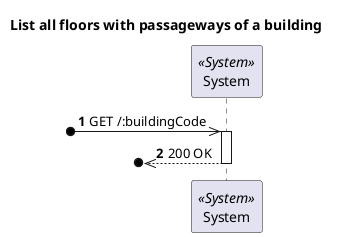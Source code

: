 @startuml
'https://plantuml.com/sequence-diagram

autonumber
skinparam packageStyle rect

title List all floors with passageways of a building

participant "System" as Sys <<System>>

?o->> Sys : GET /:buildingCode

activate Sys

?o<<--Sys : 200 OK

deactivate Sys

@enduml
